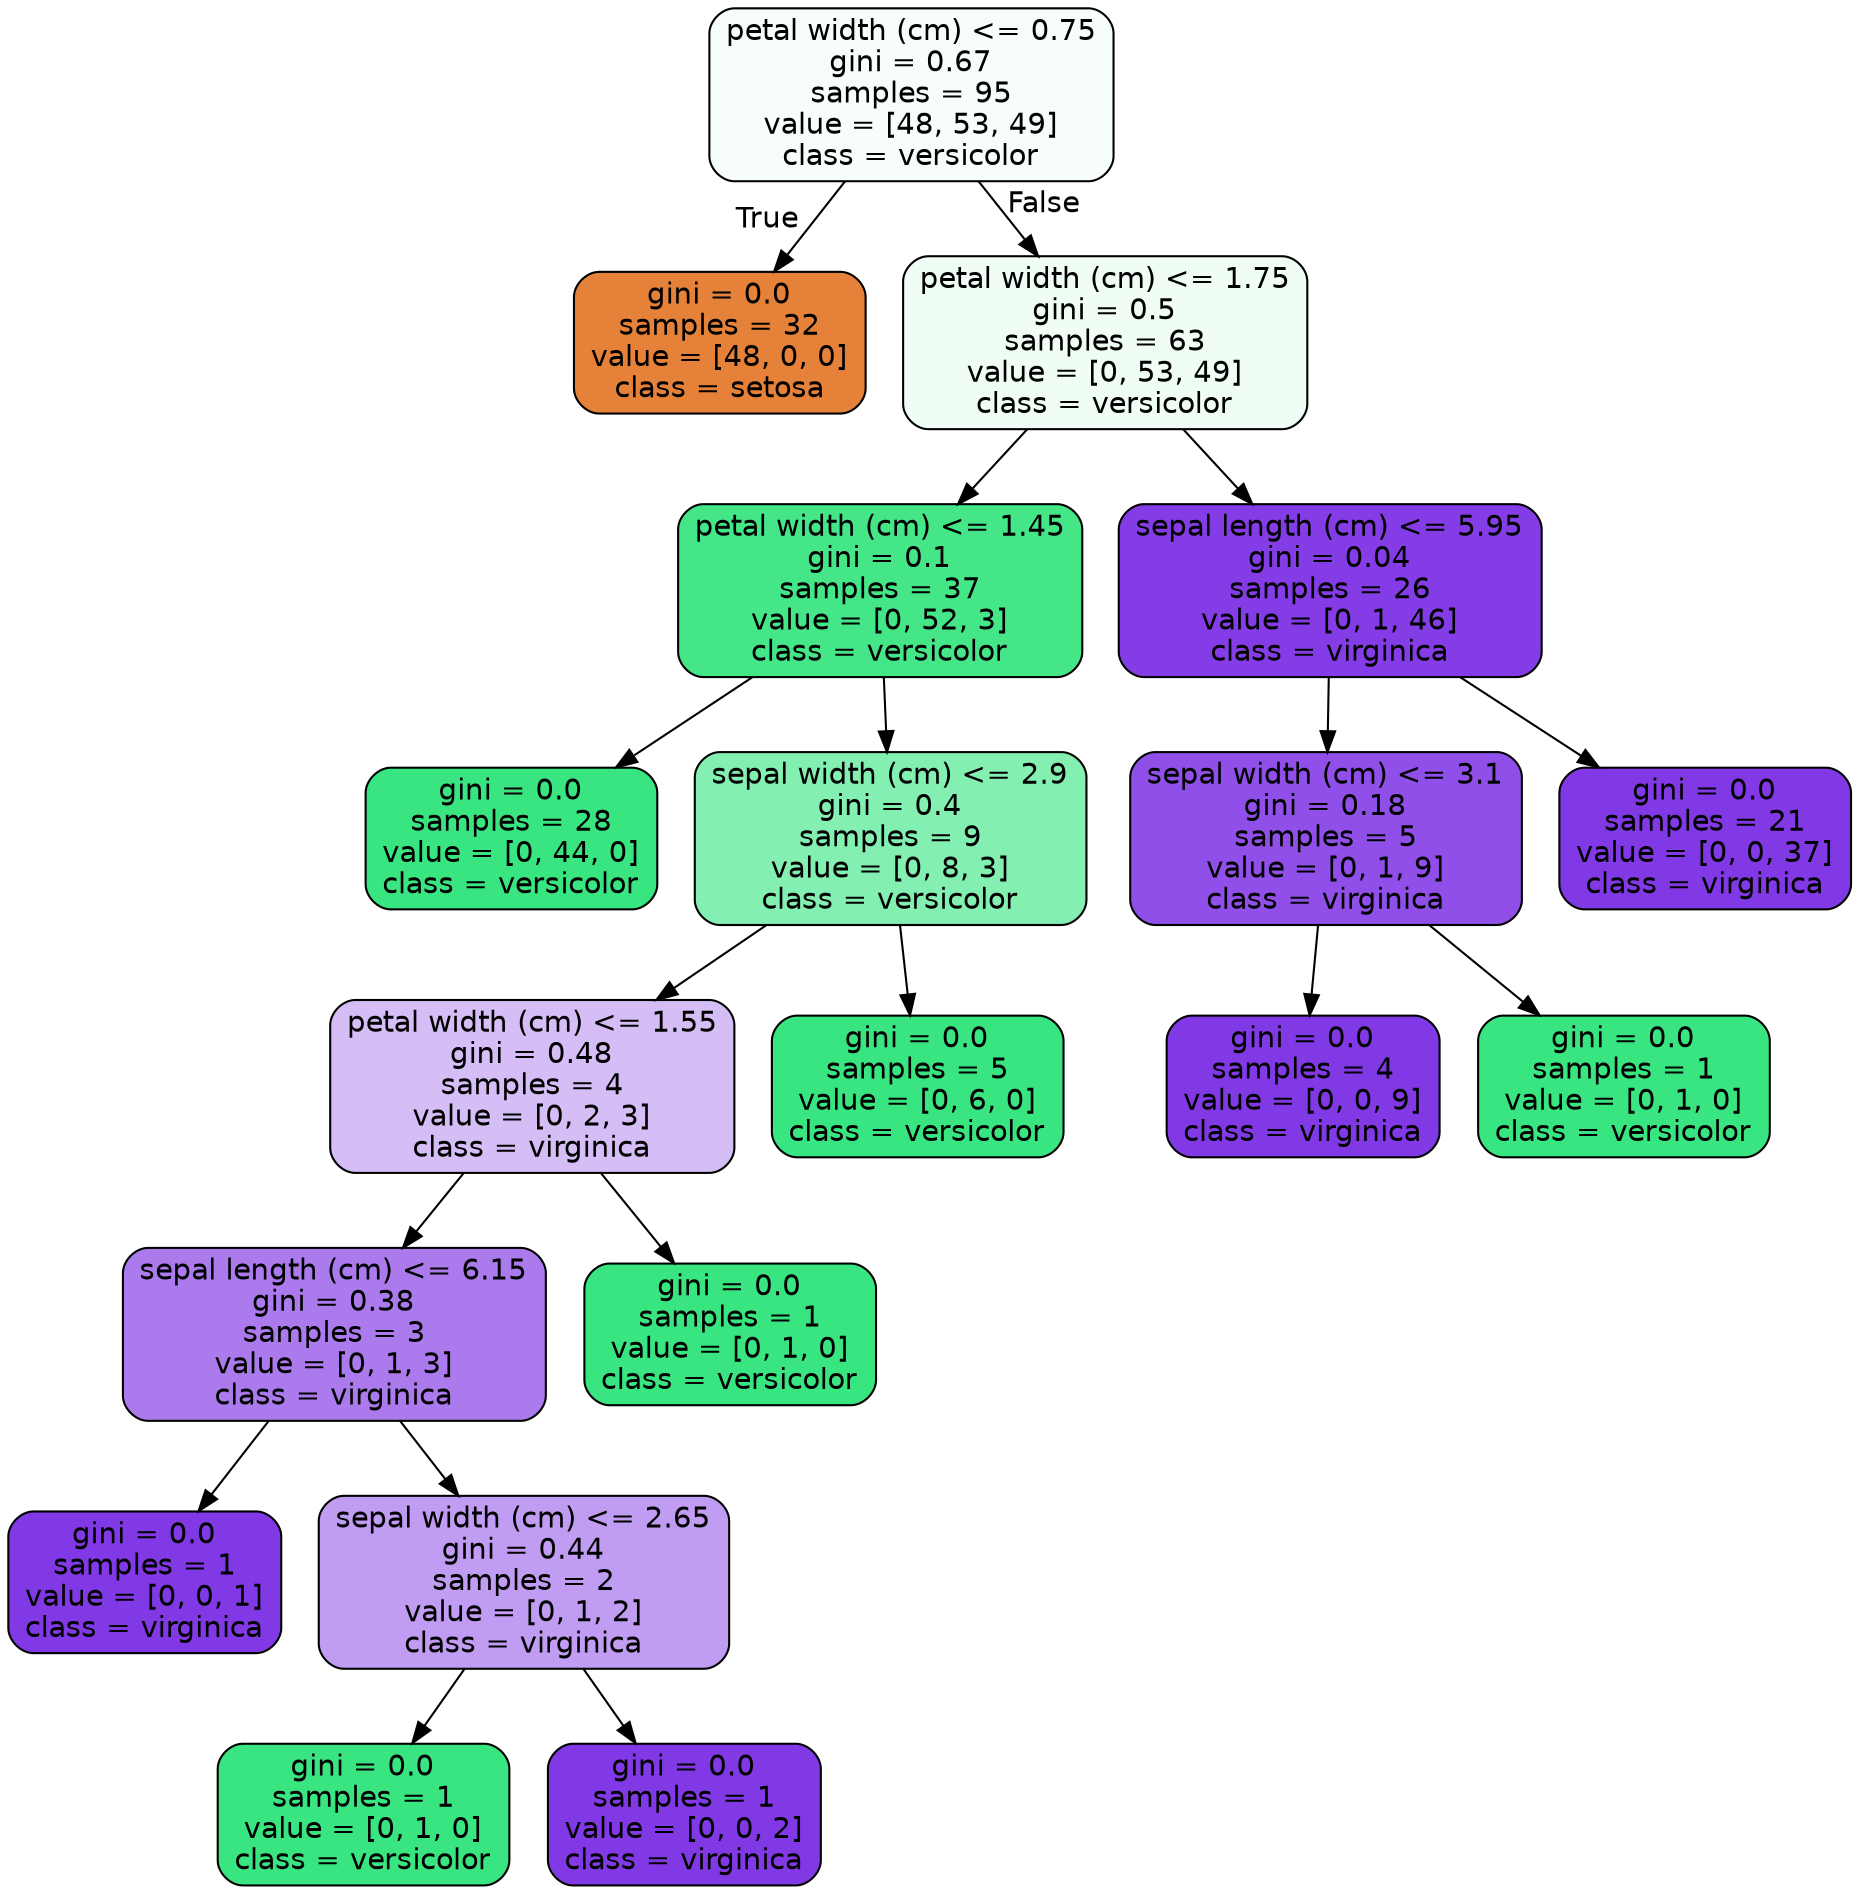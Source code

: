 digraph Tree {
node [shape=box, style="filled, rounded", color="black", fontname="helvetica"] ;
edge [fontname="helvetica"] ;
0 [label="petal width (cm) <= 0.75\ngini = 0.67\nsamples = 95\nvalue = [48, 53, 49]\nclass = versicolor", fillcolor="#f7fefa"] ;
1 [label="gini = 0.0\nsamples = 32\nvalue = [48, 0, 0]\nclass = setosa", fillcolor="#e58139"] ;
0 -> 1 [labeldistance=2.5, labelangle=45, headlabel="True"] ;
2 [label="petal width (cm) <= 1.75\ngini = 0.5\nsamples = 63\nvalue = [0, 53, 49]\nclass = versicolor", fillcolor="#f0fdf5"] ;
0 -> 2 [labeldistance=2.5, labelangle=-45, headlabel="False"] ;
3 [label="petal width (cm) <= 1.45\ngini = 0.1\nsamples = 37\nvalue = [0, 52, 3]\nclass = versicolor", fillcolor="#44e688"] ;
2 -> 3 ;
4 [label="gini = 0.0\nsamples = 28\nvalue = [0, 44, 0]\nclass = versicolor", fillcolor="#39e581"] ;
3 -> 4 ;
5 [label="sepal width (cm) <= 2.9\ngini = 0.4\nsamples = 9\nvalue = [0, 8, 3]\nclass = versicolor", fillcolor="#83efb0"] ;
3 -> 5 ;
6 [label="petal width (cm) <= 1.55\ngini = 0.48\nsamples = 4\nvalue = [0, 2, 3]\nclass = virginica", fillcolor="#d5bdf6"] ;
5 -> 6 ;
7 [label="sepal length (cm) <= 6.15\ngini = 0.38\nsamples = 3\nvalue = [0, 1, 3]\nclass = virginica", fillcolor="#ab7bee"] ;
6 -> 7 ;
8 [label="gini = 0.0\nsamples = 1\nvalue = [0, 0, 1]\nclass = virginica", fillcolor="#8139e5"] ;
7 -> 8 ;
9 [label="sepal width (cm) <= 2.65\ngini = 0.44\nsamples = 2\nvalue = [0, 1, 2]\nclass = virginica", fillcolor="#c09cf2"] ;
7 -> 9 ;
10 [label="gini = 0.0\nsamples = 1\nvalue = [0, 1, 0]\nclass = versicolor", fillcolor="#39e581"] ;
9 -> 10 ;
11 [label="gini = 0.0\nsamples = 1\nvalue = [0, 0, 2]\nclass = virginica", fillcolor="#8139e5"] ;
9 -> 11 ;
12 [label="gini = 0.0\nsamples = 1\nvalue = [0, 1, 0]\nclass = versicolor", fillcolor="#39e581"] ;
6 -> 12 ;
13 [label="gini = 0.0\nsamples = 5\nvalue = [0, 6, 0]\nclass = versicolor", fillcolor="#39e581"] ;
5 -> 13 ;
14 [label="sepal length (cm) <= 5.95\ngini = 0.04\nsamples = 26\nvalue = [0, 1, 46]\nclass = virginica", fillcolor="#843de6"] ;
2 -> 14 ;
15 [label="sepal width (cm) <= 3.1\ngini = 0.18\nsamples = 5\nvalue = [0, 1, 9]\nclass = virginica", fillcolor="#8f4fe8"] ;
14 -> 15 ;
16 [label="gini = 0.0\nsamples = 4\nvalue = [0, 0, 9]\nclass = virginica", fillcolor="#8139e5"] ;
15 -> 16 ;
17 [label="gini = 0.0\nsamples = 1\nvalue = [0, 1, 0]\nclass = versicolor", fillcolor="#39e581"] ;
15 -> 17 ;
18 [label="gini = 0.0\nsamples = 21\nvalue = [0, 0, 37]\nclass = virginica", fillcolor="#8139e5"] ;
14 -> 18 ;
}
